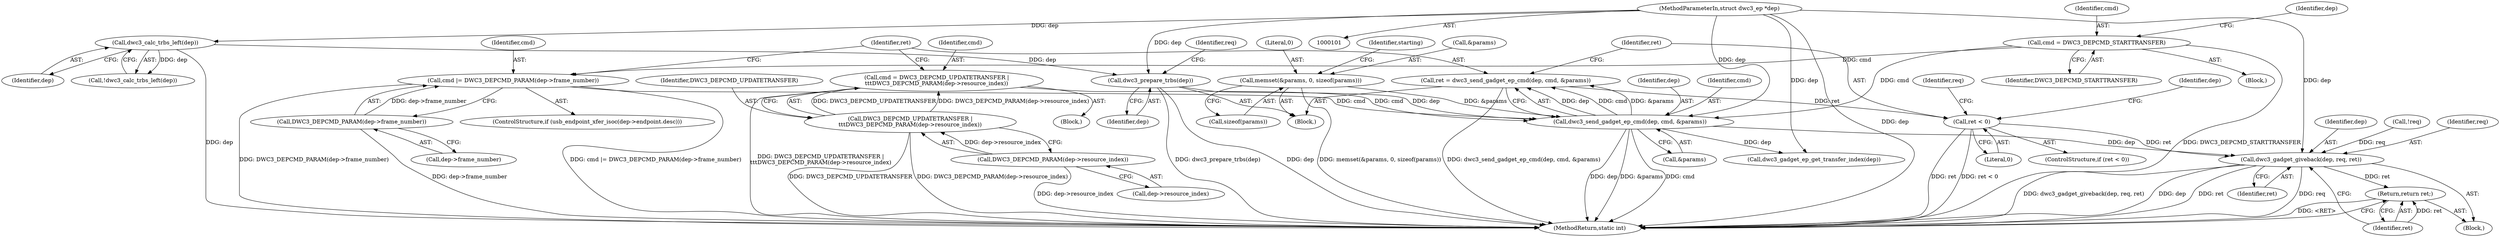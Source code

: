 digraph "1_linux_c91815b596245fd7da349ecc43c8def670d2269e@API" {
"1000194" [label="(Call,ret = dwc3_send_gadget_ep_cmd(dep, cmd, &params))"];
"1000196" [label="(Call,dwc3_send_gadget_ep_cmd(dep, cmd, &params))"];
"1000123" [label="(Call,dwc3_prepare_trbs(dep))"];
"1000111" [label="(Call,dwc3_calc_trbs_left(dep))"];
"1000102" [label="(MethodParameterIn,struct dwc3_ep *dep)"];
"1000186" [label="(Call,cmd = DWC3_DEPCMD_UPDATETRANSFER |\n\t\t\tDWC3_DEPCMD_PARAM(dep->resource_index))"];
"1000188" [label="(Call,DWC3_DEPCMD_UPDATETRANSFER |\n\t\t\tDWC3_DEPCMD_PARAM(dep->resource_index))"];
"1000190" [label="(Call,DWC3_DEPCMD_PARAM(dep->resource_index))"];
"1000168" [label="(Call,cmd = DWC3_DEPCMD_STARTTRANSFER)"];
"1000178" [label="(Call,cmd |= DWC3_DEPCMD_PARAM(dep->frame_number))"];
"1000180" [label="(Call,DWC3_DEPCMD_PARAM(dep->frame_number))"];
"1000143" [label="(Call,memset(&params, 0, sizeof(params)))"];
"1000202" [label="(Call,ret < 0)"];
"1000221" [label="(Call,dwc3_gadget_giveback(dep, req, ret))"];
"1000225" [label="(Return,return ret;)"];
"1000151" [label="(Block,)"];
"1000150" [label="(Identifier,starting)"];
"1000226" [label="(Identifier,ret)"];
"1000143" [label="(Call,memset(&params, 0, sizeof(params)))"];
"1000186" [label="(Call,cmd = DWC3_DEPCMD_UPDATETRANSFER |\n\t\t\tDWC3_DEPCMD_PARAM(dep->resource_index))"];
"1000175" [label="(Identifier,dep)"];
"1000180" [label="(Call,DWC3_DEPCMD_PARAM(dep->frame_number))"];
"1000222" [label="(Identifier,dep)"];
"1000208" [label="(Identifier,req)"];
"1000181" [label="(Call,dep->frame_number)"];
"1000205" [label="(Block,)"];
"1000169" [label="(Identifier,cmd)"];
"1000191" [label="(Call,dep->resource_index)"];
"1000133" [label="(Call,!req)"];
"1000194" [label="(Call,ret = dwc3_send_gadget_ep_cmd(dep, cmd, &params))"];
"1000110" [label="(Call,!dwc3_calc_trbs_left(dep))"];
"1000144" [label="(Call,&params)"];
"1000190" [label="(Call,DWC3_DEPCMD_PARAM(dep->resource_index))"];
"1000103" [label="(Block,)"];
"1000248" [label="(MethodReturn,static int)"];
"1000102" [label="(MethodParameterIn,struct dwc3_ep *dep)"];
"1000221" [label="(Call,dwc3_gadget_giveback(dep, req, ret))"];
"1000111" [label="(Call,dwc3_calc_trbs_left(dep))"];
"1000112" [label="(Identifier,dep)"];
"1000204" [label="(Literal,0)"];
"1000203" [label="(Identifier,ret)"];
"1000171" [label="(ControlStructure,if (usb_endpoint_xfer_isoc(dep->endpoint.desc)))"];
"1000185" [label="(Block,)"];
"1000229" [label="(Identifier,dep)"];
"1000225" [label="(Return,return ret;)"];
"1000197" [label="(Identifier,dep)"];
"1000223" [label="(Identifier,req)"];
"1000189" [label="(Identifier,DWC3_DEPCMD_UPDATETRANSFER)"];
"1000198" [label="(Identifier,cmd)"];
"1000179" [label="(Identifier,cmd)"];
"1000195" [label="(Identifier,ret)"];
"1000147" [label="(Call,sizeof(params))"];
"1000239" [label="(Call,dwc3_gadget_ep_get_transfer_index(dep))"];
"1000126" [label="(Identifier,req)"];
"1000170" [label="(Identifier,DWC3_DEPCMD_STARTTRANSFER)"];
"1000178" [label="(Call,cmd |= DWC3_DEPCMD_PARAM(dep->frame_number))"];
"1000199" [label="(Call,&params)"];
"1000196" [label="(Call,dwc3_send_gadget_ep_cmd(dep, cmd, &params))"];
"1000123" [label="(Call,dwc3_prepare_trbs(dep))"];
"1000124" [label="(Identifier,dep)"];
"1000187" [label="(Identifier,cmd)"];
"1000168" [label="(Call,cmd = DWC3_DEPCMD_STARTTRANSFER)"];
"1000202" [label="(Call,ret < 0)"];
"1000188" [label="(Call,DWC3_DEPCMD_UPDATETRANSFER |\n\t\t\tDWC3_DEPCMD_PARAM(dep->resource_index))"];
"1000146" [label="(Literal,0)"];
"1000201" [label="(ControlStructure,if (ret < 0))"];
"1000224" [label="(Identifier,ret)"];
"1000194" -> "1000103"  [label="AST: "];
"1000194" -> "1000196"  [label="CFG: "];
"1000195" -> "1000194"  [label="AST: "];
"1000196" -> "1000194"  [label="AST: "];
"1000203" -> "1000194"  [label="CFG: "];
"1000194" -> "1000248"  [label="DDG: dwc3_send_gadget_ep_cmd(dep, cmd, &params)"];
"1000196" -> "1000194"  [label="DDG: dep"];
"1000196" -> "1000194"  [label="DDG: cmd"];
"1000196" -> "1000194"  [label="DDG: &params"];
"1000194" -> "1000202"  [label="DDG: ret"];
"1000196" -> "1000199"  [label="CFG: "];
"1000197" -> "1000196"  [label="AST: "];
"1000198" -> "1000196"  [label="AST: "];
"1000199" -> "1000196"  [label="AST: "];
"1000196" -> "1000248"  [label="DDG: dep"];
"1000196" -> "1000248"  [label="DDG: &params"];
"1000196" -> "1000248"  [label="DDG: cmd"];
"1000123" -> "1000196"  [label="DDG: dep"];
"1000102" -> "1000196"  [label="DDG: dep"];
"1000186" -> "1000196"  [label="DDG: cmd"];
"1000168" -> "1000196"  [label="DDG: cmd"];
"1000178" -> "1000196"  [label="DDG: cmd"];
"1000143" -> "1000196"  [label="DDG: &params"];
"1000196" -> "1000221"  [label="DDG: dep"];
"1000196" -> "1000239"  [label="DDG: dep"];
"1000123" -> "1000103"  [label="AST: "];
"1000123" -> "1000124"  [label="CFG: "];
"1000124" -> "1000123"  [label="AST: "];
"1000126" -> "1000123"  [label="CFG: "];
"1000123" -> "1000248"  [label="DDG: dwc3_prepare_trbs(dep)"];
"1000123" -> "1000248"  [label="DDG: dep"];
"1000111" -> "1000123"  [label="DDG: dep"];
"1000102" -> "1000123"  [label="DDG: dep"];
"1000111" -> "1000110"  [label="AST: "];
"1000111" -> "1000112"  [label="CFG: "];
"1000112" -> "1000111"  [label="AST: "];
"1000110" -> "1000111"  [label="CFG: "];
"1000111" -> "1000248"  [label="DDG: dep"];
"1000111" -> "1000110"  [label="DDG: dep"];
"1000102" -> "1000111"  [label="DDG: dep"];
"1000102" -> "1000101"  [label="AST: "];
"1000102" -> "1000248"  [label="DDG: dep"];
"1000102" -> "1000221"  [label="DDG: dep"];
"1000102" -> "1000239"  [label="DDG: dep"];
"1000186" -> "1000185"  [label="AST: "];
"1000186" -> "1000188"  [label="CFG: "];
"1000187" -> "1000186"  [label="AST: "];
"1000188" -> "1000186"  [label="AST: "];
"1000195" -> "1000186"  [label="CFG: "];
"1000186" -> "1000248"  [label="DDG: DWC3_DEPCMD_UPDATETRANSFER |\n\t\t\tDWC3_DEPCMD_PARAM(dep->resource_index)"];
"1000188" -> "1000186"  [label="DDG: DWC3_DEPCMD_UPDATETRANSFER"];
"1000188" -> "1000186"  [label="DDG: DWC3_DEPCMD_PARAM(dep->resource_index)"];
"1000188" -> "1000190"  [label="CFG: "];
"1000189" -> "1000188"  [label="AST: "];
"1000190" -> "1000188"  [label="AST: "];
"1000188" -> "1000248"  [label="DDG: DWC3_DEPCMD_PARAM(dep->resource_index)"];
"1000188" -> "1000248"  [label="DDG: DWC3_DEPCMD_UPDATETRANSFER"];
"1000190" -> "1000188"  [label="DDG: dep->resource_index"];
"1000190" -> "1000191"  [label="CFG: "];
"1000191" -> "1000190"  [label="AST: "];
"1000190" -> "1000248"  [label="DDG: dep->resource_index"];
"1000168" -> "1000151"  [label="AST: "];
"1000168" -> "1000170"  [label="CFG: "];
"1000169" -> "1000168"  [label="AST: "];
"1000170" -> "1000168"  [label="AST: "];
"1000175" -> "1000168"  [label="CFG: "];
"1000168" -> "1000248"  [label="DDG: DWC3_DEPCMD_STARTTRANSFER"];
"1000168" -> "1000178"  [label="DDG: cmd"];
"1000178" -> "1000171"  [label="AST: "];
"1000178" -> "1000180"  [label="CFG: "];
"1000179" -> "1000178"  [label="AST: "];
"1000180" -> "1000178"  [label="AST: "];
"1000195" -> "1000178"  [label="CFG: "];
"1000178" -> "1000248"  [label="DDG: cmd |= DWC3_DEPCMD_PARAM(dep->frame_number)"];
"1000178" -> "1000248"  [label="DDG: DWC3_DEPCMD_PARAM(dep->frame_number)"];
"1000180" -> "1000178"  [label="DDG: dep->frame_number"];
"1000180" -> "1000181"  [label="CFG: "];
"1000181" -> "1000180"  [label="AST: "];
"1000180" -> "1000248"  [label="DDG: dep->frame_number"];
"1000143" -> "1000103"  [label="AST: "];
"1000143" -> "1000147"  [label="CFG: "];
"1000144" -> "1000143"  [label="AST: "];
"1000146" -> "1000143"  [label="AST: "];
"1000147" -> "1000143"  [label="AST: "];
"1000150" -> "1000143"  [label="CFG: "];
"1000143" -> "1000248"  [label="DDG: memset(&params, 0, sizeof(params))"];
"1000202" -> "1000201"  [label="AST: "];
"1000202" -> "1000204"  [label="CFG: "];
"1000203" -> "1000202"  [label="AST: "];
"1000204" -> "1000202"  [label="AST: "];
"1000208" -> "1000202"  [label="CFG: "];
"1000229" -> "1000202"  [label="CFG: "];
"1000202" -> "1000248"  [label="DDG: ret"];
"1000202" -> "1000248"  [label="DDG: ret < 0"];
"1000202" -> "1000221"  [label="DDG: ret"];
"1000221" -> "1000205"  [label="AST: "];
"1000221" -> "1000224"  [label="CFG: "];
"1000222" -> "1000221"  [label="AST: "];
"1000223" -> "1000221"  [label="AST: "];
"1000224" -> "1000221"  [label="AST: "];
"1000226" -> "1000221"  [label="CFG: "];
"1000221" -> "1000248"  [label="DDG: req"];
"1000221" -> "1000248"  [label="DDG: dwc3_gadget_giveback(dep, req, ret)"];
"1000221" -> "1000248"  [label="DDG: dep"];
"1000221" -> "1000248"  [label="DDG: ret"];
"1000133" -> "1000221"  [label="DDG: req"];
"1000221" -> "1000225"  [label="DDG: ret"];
"1000225" -> "1000205"  [label="AST: "];
"1000225" -> "1000226"  [label="CFG: "];
"1000226" -> "1000225"  [label="AST: "];
"1000248" -> "1000225"  [label="CFG: "];
"1000225" -> "1000248"  [label="DDG: <RET>"];
"1000226" -> "1000225"  [label="DDG: ret"];
}

